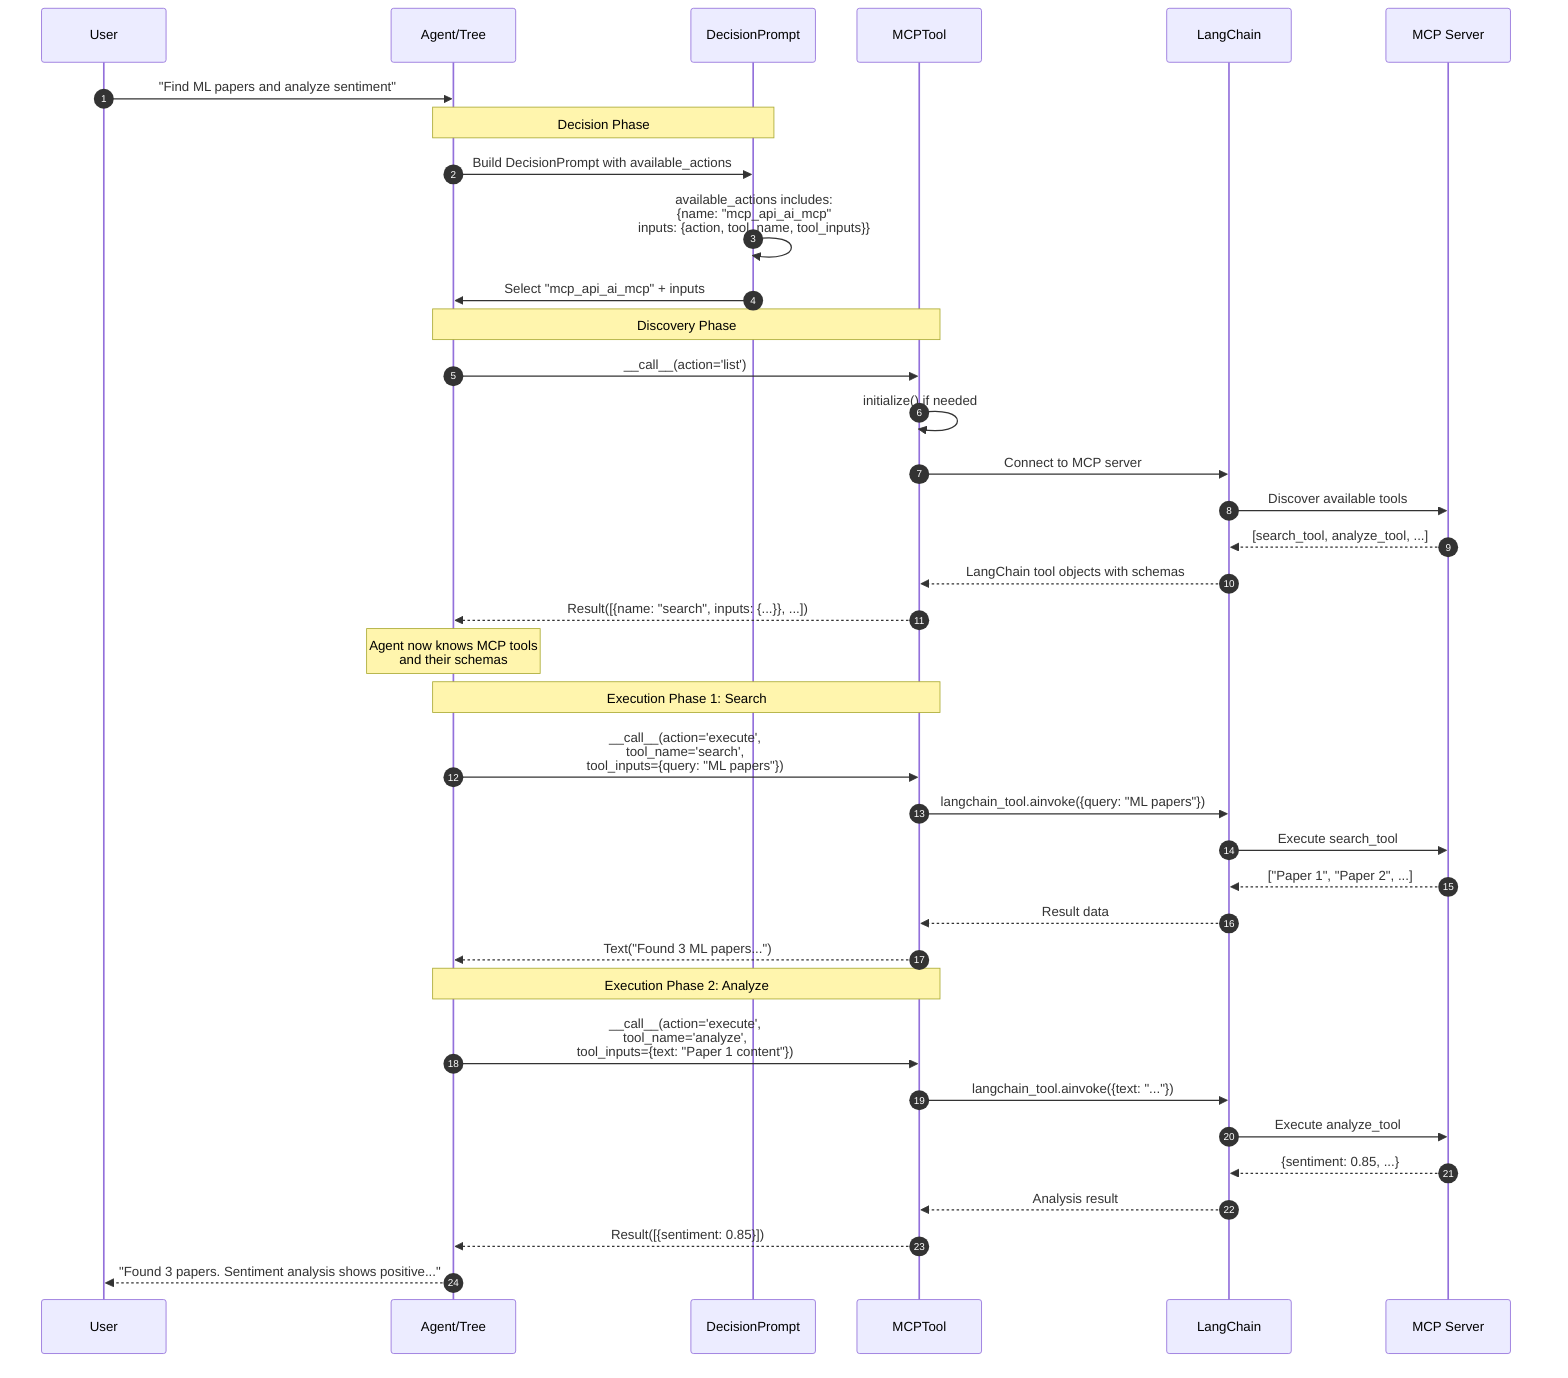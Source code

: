 sequenceDiagram
    autonumber
    participant U as User
    participant A as Agent/Tree
    participant D as DecisionPrompt
    participant M as MCPTool
    participant L as LangChain
    participant S as MCP Server
    
    U->>A: "Find ML papers and analyze sentiment"
    
    Note over A,D: Decision Phase
    A->>D: Build DecisionPrompt with available_actions
    D->>D: available_actions includes:<br/>{name: "mcp_api_ai_mcp"<br/>inputs: {action, tool_name, tool_inputs}}
    D->>A: Select "mcp_api_ai_mcp" + inputs
    
    Note over A,M: Discovery Phase
    A->>M: __call__(action='list')
    M->>M: initialize() if needed
    M->>L: Connect to MCP server
    L->>S: Discover available tools
    S-->>L: [search_tool, analyze_tool, ...]
    L-->>M: LangChain tool objects with schemas
    M-->>A: Result([{name: "search", inputs: {...}}, ...])
    
    Note over A: Agent now knows MCP tools<br/>and their schemas
    
    Note over A,M: Execution Phase 1: Search
    A->>M: __call__(action='execute',<br/>tool_name='search',<br/>tool_inputs={query: "ML papers"})
    M->>L: langchain_tool.ainvoke({query: "ML papers"})
    L->>S: Execute search_tool
    S-->>L: ["Paper 1", "Paper 2", ...]
    L-->>M: Result data
    M-->>A: Text("Found 3 ML papers...")
    
    Note over A,M: Execution Phase 2: Analyze
    A->>M: __call__(action='execute',<br/>tool_name='analyze',<br/>tool_inputs={text: "Paper 1 content"})
    M->>L: langchain_tool.ainvoke({text: "..."})
    L->>S: Execute analyze_tool
    S-->>L: {sentiment: 0.85, ...}
    L-->>M: Analysis result
    M-->>A: Result([{sentiment: 0.85}])
    
    A-->>U: "Found 3 papers. Sentiment analysis shows positive..."